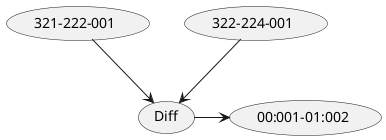 @startuml HardEncode

(321-222-001) as a1
(322-224-001) as a2

(Diff) as diff

a1 --> diff
a2 --> diff

(00:001-01:002) as result

diff -> result


@enduml
